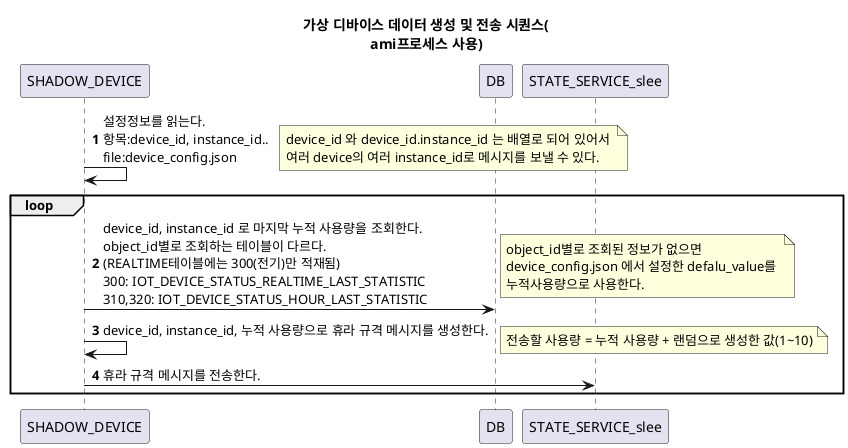 @startuml

title 가상 디바이스 데이터 생성 및 전송 시퀀스(\nami프로세스 사용)

participant SHADOW_DEVICE
participant DB
participant STATE_SERVICE_slee

autonumber
SHADOW_DEVICE -> SHADOW_DEVICE: 설정정보를 읽는다.\n항목:device_id, instance_id..\nfile:device_config.json
note right: device_id 와 device_id.instance_id 는 배열로 되어 있어서 \n여러 device의 여러 instance_id로 메시지를 보낼 수 있다.

loop
SHADOW_DEVICE -> DB: device_id, instance_id 로 마지막 누적 사용량을 조회한다. \nobject_id별로 조회하는 테이블이 다르다.\n(REALTIME테이블에는 300(전기)만 적재됨) \n300: IOT_DEVICE_STATUS_REALTIME_LAST_STATISTIC \n310,320: IOT_DEVICE_STATUS_HOUR_LAST_STATISTIC
note right: object_id별로 조회된 정보가 없으면 \ndevice_config.json 에서 설정한 defalu_value를 \n누적사용량으로 사용한다.
SHADOW_DEVICE -> SHADOW_DEVICE: device_id, instance_id, 누적 사용량으로 휴라 규격 메시지를 생성한다.
note right: 전송할 사용량 = 누적 사용량 + 랜덤으로 생성한 값(1~10)
SHADOW_DEVICE -> STATE_SERVICE_slee: 휴라 규격 메시지를 전송한다.
end

@enduml